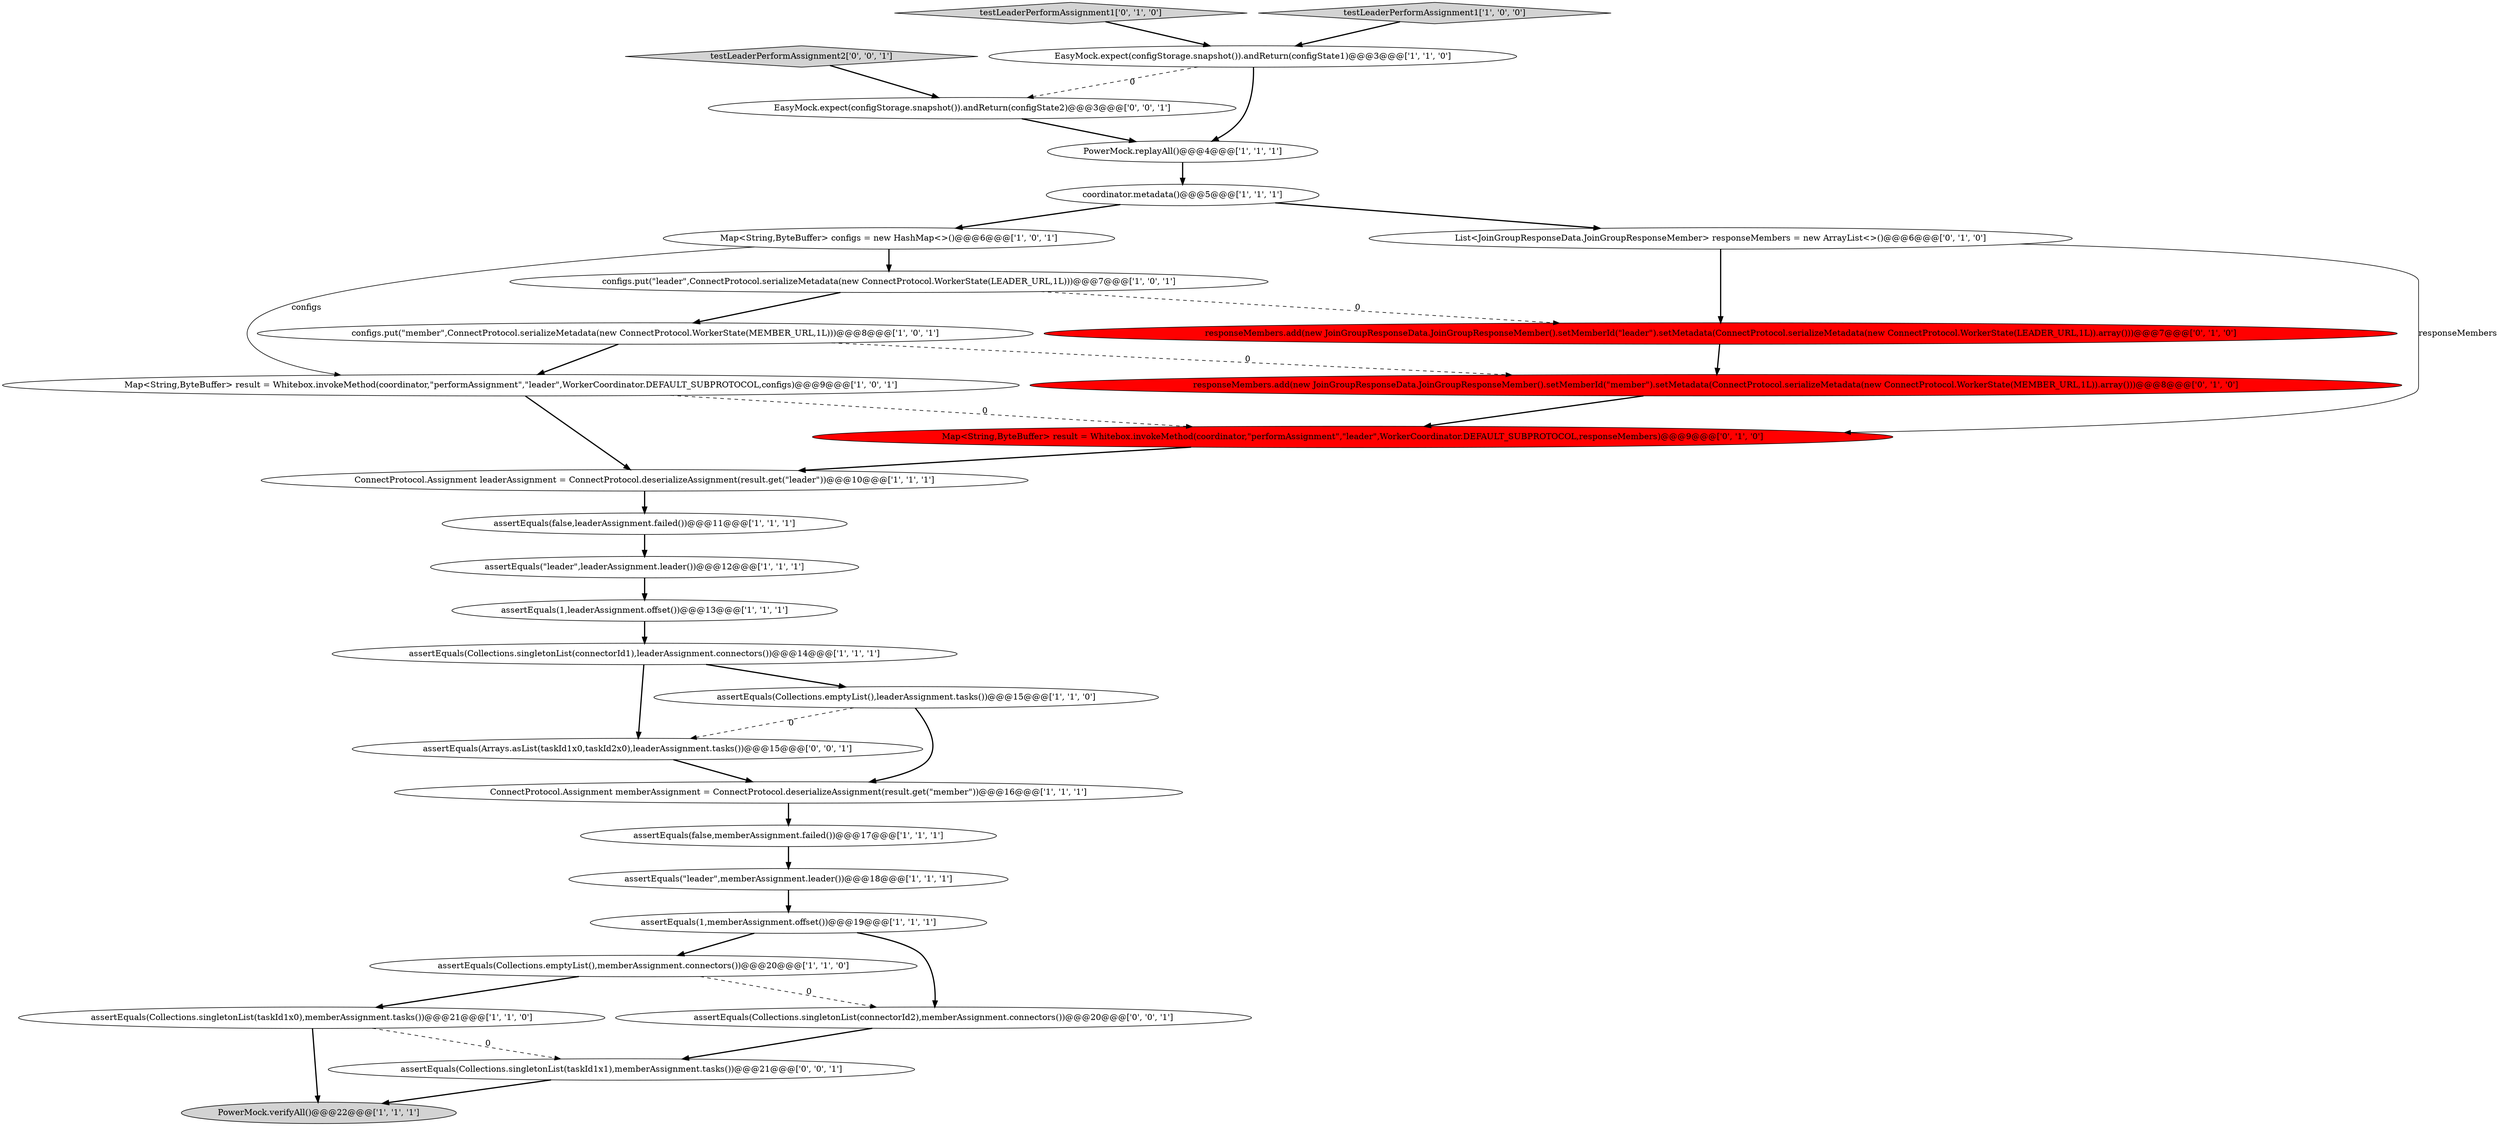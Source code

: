 digraph {
23 [style = filled, label = "List<JoinGroupResponseData.JoinGroupResponseMember> responseMembers = new ArrayList<>()@@@6@@@['0', '1', '0']", fillcolor = white, shape = ellipse image = "AAA0AAABBB2BBB"];
28 [style = filled, label = "testLeaderPerformAssignment2['0', '0', '1']", fillcolor = lightgray, shape = diamond image = "AAA0AAABBB3BBB"];
25 [style = filled, label = "testLeaderPerformAssignment1['0', '1', '0']", fillcolor = lightgray, shape = diamond image = "AAA0AAABBB2BBB"];
15 [style = filled, label = "configs.put(\"member\",ConnectProtocol.serializeMetadata(new ConnectProtocol.WorkerState(MEMBER_URL,1L)))@@@8@@@['1', '0', '1']", fillcolor = white, shape = ellipse image = "AAA0AAABBB1BBB"];
6 [style = filled, label = "assertEquals(1,memberAssignment.offset())@@@19@@@['1', '1', '1']", fillcolor = white, shape = ellipse image = "AAA0AAABBB1BBB"];
1 [style = filled, label = "assertEquals(Collections.emptyList(),memberAssignment.connectors())@@@20@@@['1', '1', '0']", fillcolor = white, shape = ellipse image = "AAA0AAABBB1BBB"];
18 [style = filled, label = "assertEquals(\"leader\",leaderAssignment.leader())@@@12@@@['1', '1', '1']", fillcolor = white, shape = ellipse image = "AAA0AAABBB1BBB"];
19 [style = filled, label = "Map<String,ByteBuffer> result = Whitebox.invokeMethod(coordinator,\"performAssignment\",\"leader\",WorkerCoordinator.DEFAULT_SUBPROTOCOL,configs)@@@9@@@['1', '0', '1']", fillcolor = white, shape = ellipse image = "AAA0AAABBB1BBB"];
3 [style = filled, label = "assertEquals(1,leaderAssignment.offset())@@@13@@@['1', '1', '1']", fillcolor = white, shape = ellipse image = "AAA0AAABBB1BBB"];
17 [style = filled, label = "Map<String,ByteBuffer> configs = new HashMap<>()@@@6@@@['1', '0', '1']", fillcolor = white, shape = ellipse image = "AAA0AAABBB1BBB"];
20 [style = filled, label = "assertEquals(Collections.singletonList(taskId1x0),memberAssignment.tasks())@@@21@@@['1', '1', '0']", fillcolor = white, shape = ellipse image = "AAA0AAABBB1BBB"];
29 [style = filled, label = "assertEquals(Arrays.asList(taskId1x0,taskId2x0),leaderAssignment.tasks())@@@15@@@['0', '0', '1']", fillcolor = white, shape = ellipse image = "AAA0AAABBB3BBB"];
5 [style = filled, label = "assertEquals(false,leaderAssignment.failed())@@@11@@@['1', '1', '1']", fillcolor = white, shape = ellipse image = "AAA0AAABBB1BBB"];
11 [style = filled, label = "ConnectProtocol.Assignment leaderAssignment = ConnectProtocol.deserializeAssignment(result.get(\"leader\"))@@@10@@@['1', '1', '1']", fillcolor = white, shape = ellipse image = "AAA0AAABBB1BBB"];
7 [style = filled, label = "ConnectProtocol.Assignment memberAssignment = ConnectProtocol.deserializeAssignment(result.get(\"member\"))@@@16@@@['1', '1', '1']", fillcolor = white, shape = ellipse image = "AAA0AAABBB1BBB"];
2 [style = filled, label = "PowerMock.replayAll()@@@4@@@['1', '1', '1']", fillcolor = white, shape = ellipse image = "AAA0AAABBB1BBB"];
21 [style = filled, label = "Map<String,ByteBuffer> result = Whitebox.invokeMethod(coordinator,\"performAssignment\",\"leader\",WorkerCoordinator.DEFAULT_SUBPROTOCOL,responseMembers)@@@9@@@['0', '1', '0']", fillcolor = red, shape = ellipse image = "AAA1AAABBB2BBB"];
0 [style = filled, label = "assertEquals(\"leader\",memberAssignment.leader())@@@18@@@['1', '1', '1']", fillcolor = white, shape = ellipse image = "AAA0AAABBB1BBB"];
10 [style = filled, label = "assertEquals(Collections.singletonList(connectorId1),leaderAssignment.connectors())@@@14@@@['1', '1', '1']", fillcolor = white, shape = ellipse image = "AAA0AAABBB1BBB"];
24 [style = filled, label = "responseMembers.add(new JoinGroupResponseData.JoinGroupResponseMember().setMemberId(\"leader\").setMetadata(ConnectProtocol.serializeMetadata(new ConnectProtocol.WorkerState(LEADER_URL,1L)).array()))@@@7@@@['0', '1', '0']", fillcolor = red, shape = ellipse image = "AAA1AAABBB2BBB"];
26 [style = filled, label = "EasyMock.expect(configStorage.snapshot()).andReturn(configState2)@@@3@@@['0', '0', '1']", fillcolor = white, shape = ellipse image = "AAA0AAABBB3BBB"];
9 [style = filled, label = "assertEquals(Collections.emptyList(),leaderAssignment.tasks())@@@15@@@['1', '1', '0']", fillcolor = white, shape = ellipse image = "AAA0AAABBB1BBB"];
27 [style = filled, label = "assertEquals(Collections.singletonList(taskId1x1),memberAssignment.tasks())@@@21@@@['0', '0', '1']", fillcolor = white, shape = ellipse image = "AAA0AAABBB3BBB"];
4 [style = filled, label = "PowerMock.verifyAll()@@@22@@@['1', '1', '1']", fillcolor = lightgray, shape = ellipse image = "AAA0AAABBB1BBB"];
16 [style = filled, label = "configs.put(\"leader\",ConnectProtocol.serializeMetadata(new ConnectProtocol.WorkerState(LEADER_URL,1L)))@@@7@@@['1', '0', '1']", fillcolor = white, shape = ellipse image = "AAA0AAABBB1BBB"];
12 [style = filled, label = "testLeaderPerformAssignment1['1', '0', '0']", fillcolor = lightgray, shape = diamond image = "AAA0AAABBB1BBB"];
8 [style = filled, label = "coordinator.metadata()@@@5@@@['1', '1', '1']", fillcolor = white, shape = ellipse image = "AAA0AAABBB1BBB"];
30 [style = filled, label = "assertEquals(Collections.singletonList(connectorId2),memberAssignment.connectors())@@@20@@@['0', '0', '1']", fillcolor = white, shape = ellipse image = "AAA0AAABBB3BBB"];
22 [style = filled, label = "responseMembers.add(new JoinGroupResponseData.JoinGroupResponseMember().setMemberId(\"member\").setMetadata(ConnectProtocol.serializeMetadata(new ConnectProtocol.WorkerState(MEMBER_URL,1L)).array()))@@@8@@@['0', '1', '0']", fillcolor = red, shape = ellipse image = "AAA1AAABBB2BBB"];
14 [style = filled, label = "assertEquals(false,memberAssignment.failed())@@@17@@@['1', '1', '1']", fillcolor = white, shape = ellipse image = "AAA0AAABBB1BBB"];
13 [style = filled, label = "EasyMock.expect(configStorage.snapshot()).andReturn(configState1)@@@3@@@['1', '1', '0']", fillcolor = white, shape = ellipse image = "AAA0AAABBB1BBB"];
16->15 [style = bold, label=""];
18->3 [style = bold, label=""];
23->21 [style = solid, label="responseMembers"];
8->23 [style = bold, label=""];
0->6 [style = bold, label=""];
25->13 [style = bold, label=""];
16->24 [style = dashed, label="0"];
1->30 [style = dashed, label="0"];
20->27 [style = dashed, label="0"];
30->27 [style = bold, label=""];
22->21 [style = bold, label=""];
1->20 [style = bold, label=""];
28->26 [style = bold, label=""];
19->11 [style = bold, label=""];
5->18 [style = bold, label=""];
15->19 [style = bold, label=""];
9->7 [style = bold, label=""];
24->22 [style = bold, label=""];
13->26 [style = dashed, label="0"];
15->22 [style = dashed, label="0"];
20->4 [style = bold, label=""];
7->14 [style = bold, label=""];
8->17 [style = bold, label=""];
3->10 [style = bold, label=""];
6->1 [style = bold, label=""];
11->5 [style = bold, label=""];
12->13 [style = bold, label=""];
23->24 [style = bold, label=""];
26->2 [style = bold, label=""];
27->4 [style = bold, label=""];
19->21 [style = dashed, label="0"];
9->29 [style = dashed, label="0"];
14->0 [style = bold, label=""];
10->29 [style = bold, label=""];
21->11 [style = bold, label=""];
29->7 [style = bold, label=""];
10->9 [style = bold, label=""];
17->19 [style = solid, label="configs"];
17->16 [style = bold, label=""];
2->8 [style = bold, label=""];
13->2 [style = bold, label=""];
6->30 [style = bold, label=""];
}
